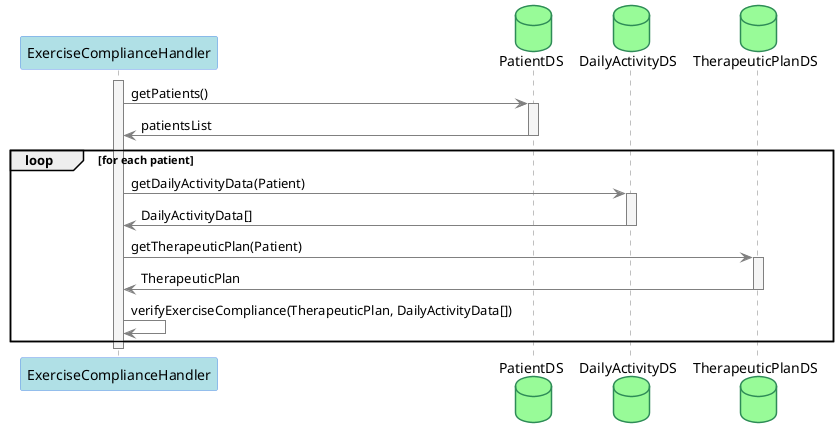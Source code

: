 @startuml verify_exercise_compliance

skinparam sequence {
  ArrowColor Gray
  LifeLineBorderColor Gray
  LifeLineBackgroundColor WhiteSmoke

  ActorBorderColor Tomato
  ActorBackgroundColor LightSalmon

  ParticipantBackgroundColor PowderBlue
  ParticipantBorderColor CornflowerBlue
}
skinparam DatabaseBorderColor SeaGreen
skinparam DatabaseBackgroundColor PaleGreen

participant ExerciseComplianceHandler as ECH
database PatientDS
database DailyActivityDS
database TherapeuticPlanDS

activate ECH
ECH -> PatientDS ++ : getPatients()
ECH <- PatientDS -- : patientsList

loop for each patient
  ECH -> DailyActivityDS ++ : getDailyActivityData(Patient)
  ECH <- DailyActivityDS -- : DailyActivityData[]
  ECH -> TherapeuticPlanDS ++ : getTherapeuticPlan(Patient)
  ECH <- TherapeuticPlanDS -- : TherapeuticPlan

  ECH -> ECH : verifyExerciseCompliance(TherapeuticPlan, DailyActivityData[])
end

deactivate ECH

@enduml
